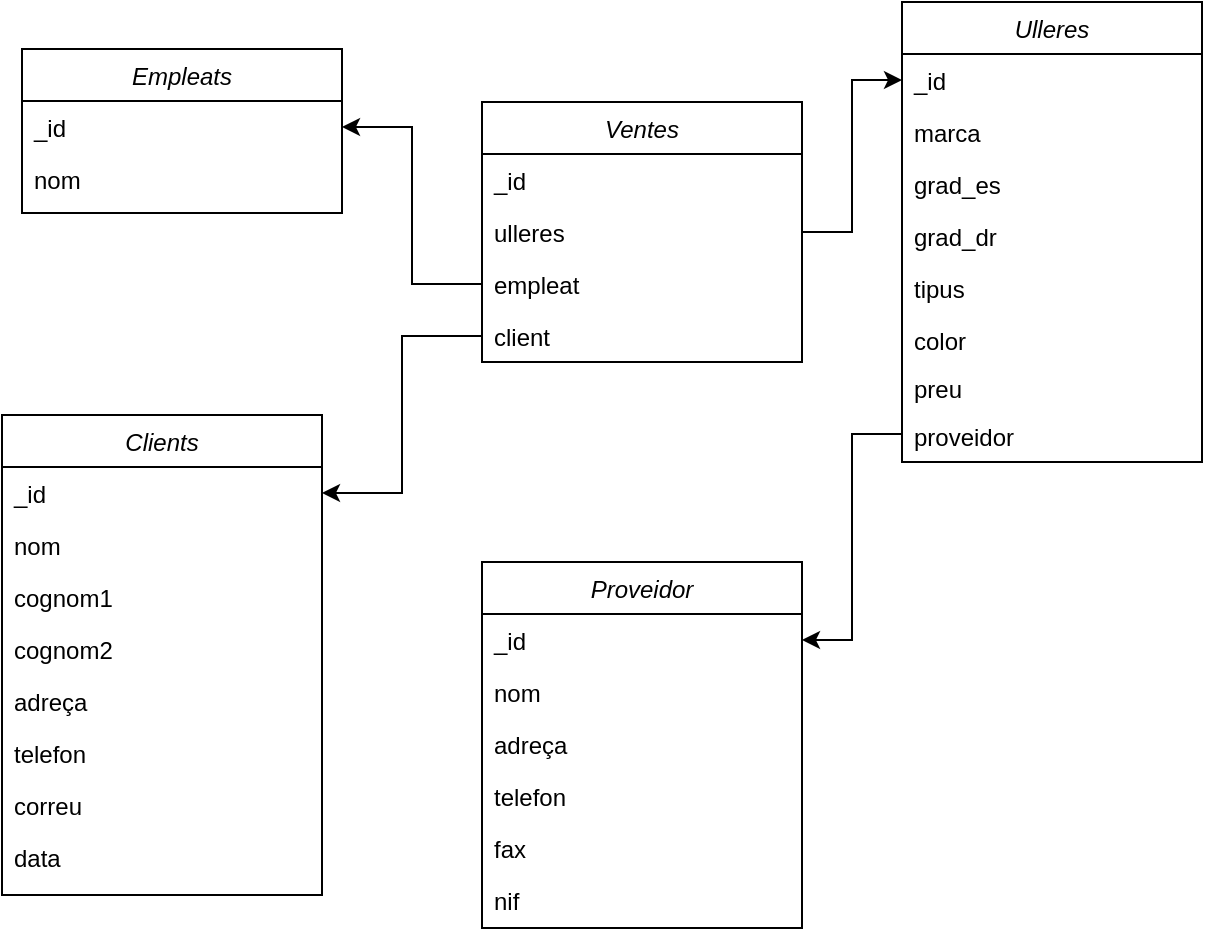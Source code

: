 <mxfile version="21.3.0" type="device">
  <diagram id="C5RBs43oDa-KdzZeNtuy" name="Page-1">
    <mxGraphModel dx="1434" dy="731" grid="1" gridSize="10" guides="1" tooltips="1" connect="1" arrows="1" fold="1" page="1" pageScale="1" pageWidth="827" pageHeight="1169" math="0" shadow="0">
      <root>
        <mxCell id="WIyWlLk6GJQsqaUBKTNV-0" />
        <mxCell id="WIyWlLk6GJQsqaUBKTNV-1" parent="WIyWlLk6GJQsqaUBKTNV-0" />
        <mxCell id="zkfFHV4jXpPFQw0GAbJ--0" value="Clients" style="swimlane;fontStyle=2;align=center;verticalAlign=top;childLayout=stackLayout;horizontal=1;startSize=26;horizontalStack=0;resizeParent=1;resizeLast=0;collapsible=1;marginBottom=0;rounded=0;shadow=0;strokeWidth=1;" parent="WIyWlLk6GJQsqaUBKTNV-1" vertex="1">
          <mxGeometry x="30" y="256.5" width="160" height="240" as="geometry">
            <mxRectangle x="230" y="140" width="160" height="26" as="alternateBounds" />
          </mxGeometry>
        </mxCell>
        <mxCell id="zkfFHV4jXpPFQw0GAbJ--2" value="_id" style="text;align=left;verticalAlign=top;spacingLeft=4;spacingRight=4;overflow=hidden;rotatable=0;points=[[0,0.5],[1,0.5]];portConstraint=eastwest;rounded=0;shadow=0;html=0;" parent="zkfFHV4jXpPFQw0GAbJ--0" vertex="1">
          <mxGeometry y="26" width="160" height="26" as="geometry" />
        </mxCell>
        <mxCell id="zkfFHV4jXpPFQw0GAbJ--3" value="nom" style="text;align=left;verticalAlign=top;spacingLeft=4;spacingRight=4;overflow=hidden;rotatable=0;points=[[0,0.5],[1,0.5]];portConstraint=eastwest;rounded=0;shadow=0;html=0;" parent="zkfFHV4jXpPFQw0GAbJ--0" vertex="1">
          <mxGeometry y="52" width="160" height="26" as="geometry" />
        </mxCell>
        <mxCell id="zkfFHV4jXpPFQw0GAbJ--5" value="cognom1&#xa;" style="text;align=left;verticalAlign=top;spacingLeft=4;spacingRight=4;overflow=hidden;rotatable=0;points=[[0,0.5],[1,0.5]];portConstraint=eastwest;" parent="zkfFHV4jXpPFQw0GAbJ--0" vertex="1">
          <mxGeometry y="78" width="160" height="26" as="geometry" />
        </mxCell>
        <mxCell id="mEtaMYhoeoaHnywHHuiY-3" value="cognom2&#xa;" style="text;align=left;verticalAlign=top;spacingLeft=4;spacingRight=4;overflow=hidden;rotatable=0;points=[[0,0.5],[1,0.5]];portConstraint=eastwest;" parent="zkfFHV4jXpPFQw0GAbJ--0" vertex="1">
          <mxGeometry y="104" width="160" height="26" as="geometry" />
        </mxCell>
        <mxCell id="mEtaMYhoeoaHnywHHuiY-4" value="adreça" style="text;align=left;verticalAlign=top;spacingLeft=4;spacingRight=4;overflow=hidden;rotatable=0;points=[[0,0.5],[1,0.5]];portConstraint=eastwest;" parent="zkfFHV4jXpPFQw0GAbJ--0" vertex="1">
          <mxGeometry y="130" width="160" height="26" as="geometry" />
        </mxCell>
        <mxCell id="mEtaMYhoeoaHnywHHuiY-5" value="telefon" style="text;align=left;verticalAlign=top;spacingLeft=4;spacingRight=4;overflow=hidden;rotatable=0;points=[[0,0.5],[1,0.5]];portConstraint=eastwest;" parent="zkfFHV4jXpPFQw0GAbJ--0" vertex="1">
          <mxGeometry y="156" width="160" height="26" as="geometry" />
        </mxCell>
        <mxCell id="mEtaMYhoeoaHnywHHuiY-6" value="correu" style="text;align=left;verticalAlign=top;spacingLeft=4;spacingRight=4;overflow=hidden;rotatable=0;points=[[0,0.5],[1,0.5]];portConstraint=eastwest;" parent="zkfFHV4jXpPFQw0GAbJ--0" vertex="1">
          <mxGeometry y="182" width="160" height="26" as="geometry" />
        </mxCell>
        <mxCell id="mEtaMYhoeoaHnywHHuiY-7" value="data" style="text;align=left;verticalAlign=top;spacingLeft=4;spacingRight=4;overflow=hidden;rotatable=0;points=[[0,0.5],[1,0.5]];portConstraint=eastwest;" parent="zkfFHV4jXpPFQw0GAbJ--0" vertex="1">
          <mxGeometry y="208" width="160" height="26" as="geometry" />
        </mxCell>
        <mxCell id="mEtaMYhoeoaHnywHHuiY-9" value="Empleats" style="swimlane;fontStyle=2;align=center;verticalAlign=top;childLayout=stackLayout;horizontal=1;startSize=26;horizontalStack=0;resizeParent=1;resizeLast=0;collapsible=1;marginBottom=0;rounded=0;shadow=0;strokeWidth=1;" parent="WIyWlLk6GJQsqaUBKTNV-1" vertex="1">
          <mxGeometry x="40" y="73.5" width="160" height="82" as="geometry">
            <mxRectangle x="230" y="140" width="160" height="26" as="alternateBounds" />
          </mxGeometry>
        </mxCell>
        <mxCell id="mEtaMYhoeoaHnywHHuiY-10" value="_id" style="text;align=left;verticalAlign=top;spacingLeft=4;spacingRight=4;overflow=hidden;rotatable=0;points=[[0,0.5],[1,0.5]];portConstraint=eastwest;rounded=0;shadow=0;html=0;" parent="mEtaMYhoeoaHnywHHuiY-9" vertex="1">
          <mxGeometry y="26" width="160" height="26" as="geometry" />
        </mxCell>
        <mxCell id="mEtaMYhoeoaHnywHHuiY-11" value="nom" style="text;align=left;verticalAlign=top;spacingLeft=4;spacingRight=4;overflow=hidden;rotatable=0;points=[[0,0.5],[1,0.5]];portConstraint=eastwest;rounded=0;shadow=0;html=0;" parent="mEtaMYhoeoaHnywHHuiY-9" vertex="1">
          <mxGeometry y="52" width="160" height="26" as="geometry" />
        </mxCell>
        <mxCell id="mEtaMYhoeoaHnywHHuiY-30" value="Ulleres" style="swimlane;fontStyle=2;align=center;verticalAlign=top;childLayout=stackLayout;horizontal=1;startSize=26;horizontalStack=0;resizeParent=1;resizeLast=0;collapsible=1;marginBottom=0;rounded=0;shadow=0;strokeWidth=1;" parent="WIyWlLk6GJQsqaUBKTNV-1" vertex="1">
          <mxGeometry x="480" y="50" width="150" height="230" as="geometry">
            <mxRectangle x="230" y="140" width="160" height="26" as="alternateBounds" />
          </mxGeometry>
        </mxCell>
        <mxCell id="mEtaMYhoeoaHnywHHuiY-31" value="_id" style="text;align=left;verticalAlign=top;spacingLeft=4;spacingRight=4;overflow=hidden;rotatable=0;points=[[0,0.5],[1,0.5]];portConstraint=eastwest;rounded=0;shadow=0;html=0;" parent="mEtaMYhoeoaHnywHHuiY-30" vertex="1">
          <mxGeometry y="26" width="150" height="26" as="geometry" />
        </mxCell>
        <mxCell id="mEtaMYhoeoaHnywHHuiY-32" value="marca" style="text;align=left;verticalAlign=top;spacingLeft=4;spacingRight=4;overflow=hidden;rotatable=0;points=[[0,0.5],[1,0.5]];portConstraint=eastwest;rounded=0;shadow=0;html=0;" parent="mEtaMYhoeoaHnywHHuiY-30" vertex="1">
          <mxGeometry y="52" width="150" height="26" as="geometry" />
        </mxCell>
        <mxCell id="mEtaMYhoeoaHnywHHuiY-33" value="grad_es" style="text;align=left;verticalAlign=top;spacingLeft=4;spacingRight=4;overflow=hidden;rotatable=0;points=[[0,0.5],[1,0.5]];portConstraint=eastwest;" parent="mEtaMYhoeoaHnywHHuiY-30" vertex="1">
          <mxGeometry y="78" width="150" height="26" as="geometry" />
        </mxCell>
        <mxCell id="mEtaMYhoeoaHnywHHuiY-34" value="grad_dr" style="text;align=left;verticalAlign=top;spacingLeft=4;spacingRight=4;overflow=hidden;rotatable=0;points=[[0,0.5],[1,0.5]];portConstraint=eastwest;" parent="mEtaMYhoeoaHnywHHuiY-30" vertex="1">
          <mxGeometry y="104" width="150" height="26" as="geometry" />
        </mxCell>
        <mxCell id="mEtaMYhoeoaHnywHHuiY-35" value="tipus" style="text;align=left;verticalAlign=top;spacingLeft=4;spacingRight=4;overflow=hidden;rotatable=0;points=[[0,0.5],[1,0.5]];portConstraint=eastwest;" parent="mEtaMYhoeoaHnywHHuiY-30" vertex="1">
          <mxGeometry y="130" width="150" height="26" as="geometry" />
        </mxCell>
        <mxCell id="mEtaMYhoeoaHnywHHuiY-36" value="color" style="text;align=left;verticalAlign=top;spacingLeft=4;spacingRight=4;overflow=hidden;rotatable=0;points=[[0,0.5],[1,0.5]];portConstraint=eastwest;" parent="mEtaMYhoeoaHnywHHuiY-30" vertex="1">
          <mxGeometry y="156" width="150" height="24" as="geometry" />
        </mxCell>
        <mxCell id="mEtaMYhoeoaHnywHHuiY-37" value="preu" style="text;align=left;verticalAlign=top;spacingLeft=4;spacingRight=4;overflow=hidden;rotatable=0;points=[[0,0.5],[1,0.5]];portConstraint=eastwest;" parent="mEtaMYhoeoaHnywHHuiY-30" vertex="1">
          <mxGeometry y="180" width="150" height="24" as="geometry" />
        </mxCell>
        <mxCell id="mEtaMYhoeoaHnywHHuiY-38" value="proveidor" style="text;align=left;verticalAlign=top;spacingLeft=4;spacingRight=4;overflow=hidden;rotatable=0;points=[[0,0.5],[1,0.5]];portConstraint=eastwest;" parent="mEtaMYhoeoaHnywHHuiY-30" vertex="1">
          <mxGeometry y="204" width="150" height="24" as="geometry" />
        </mxCell>
        <mxCell id="mEtaMYhoeoaHnywHHuiY-41" value="Proveidor" style="swimlane;fontStyle=2;align=center;verticalAlign=top;childLayout=stackLayout;horizontal=1;startSize=26;horizontalStack=0;resizeParent=1;resizeLast=0;collapsible=1;marginBottom=0;rounded=0;shadow=0;strokeWidth=1;" parent="WIyWlLk6GJQsqaUBKTNV-1" vertex="1">
          <mxGeometry x="270" y="330" width="160" height="183" as="geometry">
            <mxRectangle x="230" y="140" width="160" height="26" as="alternateBounds" />
          </mxGeometry>
        </mxCell>
        <mxCell id="mEtaMYhoeoaHnywHHuiY-42" value="_id" style="text;align=left;verticalAlign=top;spacingLeft=4;spacingRight=4;overflow=hidden;rotatable=0;points=[[0,0.5],[1,0.5]];portConstraint=eastwest;rounded=0;shadow=0;html=0;" parent="mEtaMYhoeoaHnywHHuiY-41" vertex="1">
          <mxGeometry y="26" width="160" height="26" as="geometry" />
        </mxCell>
        <mxCell id="mEtaMYhoeoaHnywHHuiY-43" value="nom" style="text;align=left;verticalAlign=top;spacingLeft=4;spacingRight=4;overflow=hidden;rotatable=0;points=[[0,0.5],[1,0.5]];portConstraint=eastwest;rounded=0;shadow=0;html=0;" parent="mEtaMYhoeoaHnywHHuiY-41" vertex="1">
          <mxGeometry y="52" width="160" height="26" as="geometry" />
        </mxCell>
        <mxCell id="mEtaMYhoeoaHnywHHuiY-44" value="adreça" style="text;align=left;verticalAlign=top;spacingLeft=4;spacingRight=4;overflow=hidden;rotatable=0;points=[[0,0.5],[1,0.5]];portConstraint=eastwest;" parent="mEtaMYhoeoaHnywHHuiY-41" vertex="1">
          <mxGeometry y="78" width="160" height="26" as="geometry" />
        </mxCell>
        <mxCell id="mEtaMYhoeoaHnywHHuiY-45" value="telefon" style="text;align=left;verticalAlign=top;spacingLeft=4;spacingRight=4;overflow=hidden;rotatable=0;points=[[0,0.5],[1,0.5]];portConstraint=eastwest;" parent="mEtaMYhoeoaHnywHHuiY-41" vertex="1">
          <mxGeometry y="104" width="160" height="26" as="geometry" />
        </mxCell>
        <mxCell id="mEtaMYhoeoaHnywHHuiY-46" value="fax" style="text;align=left;verticalAlign=top;spacingLeft=4;spacingRight=4;overflow=hidden;rotatable=0;points=[[0,0.5],[1,0.5]];portConstraint=eastwest;" parent="mEtaMYhoeoaHnywHHuiY-41" vertex="1">
          <mxGeometry y="130" width="160" height="26" as="geometry" />
        </mxCell>
        <mxCell id="mEtaMYhoeoaHnywHHuiY-47" value="nif" style="text;align=left;verticalAlign=top;spacingLeft=4;spacingRight=4;overflow=hidden;rotatable=0;points=[[0,0.5],[1,0.5]];portConstraint=eastwest;" parent="mEtaMYhoeoaHnywHHuiY-41" vertex="1">
          <mxGeometry y="156" width="160" height="26" as="geometry" />
        </mxCell>
        <mxCell id="mEtaMYhoeoaHnywHHuiY-49" value="Ventes" style="swimlane;fontStyle=2;align=center;verticalAlign=top;childLayout=stackLayout;horizontal=1;startSize=26;horizontalStack=0;resizeParent=1;resizeLast=0;collapsible=1;marginBottom=0;rounded=0;shadow=0;strokeWidth=1;" parent="WIyWlLk6GJQsqaUBKTNV-1" vertex="1">
          <mxGeometry x="270" y="100" width="160" height="130" as="geometry">
            <mxRectangle x="230" y="140" width="160" height="26" as="alternateBounds" />
          </mxGeometry>
        </mxCell>
        <mxCell id="mEtaMYhoeoaHnywHHuiY-50" value="_id" style="text;align=left;verticalAlign=top;spacingLeft=4;spacingRight=4;overflow=hidden;rotatable=0;points=[[0,0.5],[1,0.5]];portConstraint=eastwest;rounded=0;shadow=0;html=0;" parent="mEtaMYhoeoaHnywHHuiY-49" vertex="1">
          <mxGeometry y="26" width="160" height="26" as="geometry" />
        </mxCell>
        <mxCell id="mEtaMYhoeoaHnywHHuiY-51" value="ulleres" style="text;align=left;verticalAlign=top;spacingLeft=4;spacingRight=4;overflow=hidden;rotatable=0;points=[[0,0.5],[1,0.5]];portConstraint=eastwest;rounded=0;shadow=0;html=0;" parent="mEtaMYhoeoaHnywHHuiY-49" vertex="1">
          <mxGeometry y="52" width="160" height="26" as="geometry" />
        </mxCell>
        <mxCell id="mEtaMYhoeoaHnywHHuiY-52" value="empleat" style="text;align=left;verticalAlign=top;spacingLeft=4;spacingRight=4;overflow=hidden;rotatable=0;points=[[0,0.5],[1,0.5]];portConstraint=eastwest;" parent="mEtaMYhoeoaHnywHHuiY-49" vertex="1">
          <mxGeometry y="78" width="160" height="26" as="geometry" />
        </mxCell>
        <mxCell id="mEtaMYhoeoaHnywHHuiY-53" value="client" style="text;align=left;verticalAlign=top;spacingLeft=4;spacingRight=4;overflow=hidden;rotatable=0;points=[[0,0.5],[1,0.5]];portConstraint=eastwest;" parent="mEtaMYhoeoaHnywHHuiY-49" vertex="1">
          <mxGeometry y="104" width="160" height="26" as="geometry" />
        </mxCell>
        <mxCell id="mEtaMYhoeoaHnywHHuiY-58" style="edgeStyle=orthogonalEdgeStyle;rounded=0;orthogonalLoop=1;jettySize=auto;html=1;entryX=1;entryY=0.5;entryDx=0;entryDy=0;" parent="WIyWlLk6GJQsqaUBKTNV-1" source="mEtaMYhoeoaHnywHHuiY-53" target="zkfFHV4jXpPFQw0GAbJ--2" edge="1">
          <mxGeometry relative="1" as="geometry" />
        </mxCell>
        <mxCell id="mEtaMYhoeoaHnywHHuiY-59" style="edgeStyle=orthogonalEdgeStyle;rounded=0;orthogonalLoop=1;jettySize=auto;html=1;exitX=0;exitY=0.5;exitDx=0;exitDy=0;entryX=1;entryY=0.5;entryDx=0;entryDy=0;" parent="WIyWlLk6GJQsqaUBKTNV-1" source="mEtaMYhoeoaHnywHHuiY-52" target="mEtaMYhoeoaHnywHHuiY-10" edge="1">
          <mxGeometry relative="1" as="geometry" />
        </mxCell>
        <mxCell id="mEtaMYhoeoaHnywHHuiY-60" style="edgeStyle=orthogonalEdgeStyle;rounded=0;orthogonalLoop=1;jettySize=auto;html=1;exitX=1;exitY=0.5;exitDx=0;exitDy=0;entryX=0;entryY=0.5;entryDx=0;entryDy=0;" parent="WIyWlLk6GJQsqaUBKTNV-1" source="mEtaMYhoeoaHnywHHuiY-51" target="mEtaMYhoeoaHnywHHuiY-31" edge="1">
          <mxGeometry relative="1" as="geometry" />
        </mxCell>
        <mxCell id="mEtaMYhoeoaHnywHHuiY-61" style="edgeStyle=orthogonalEdgeStyle;rounded=0;orthogonalLoop=1;jettySize=auto;html=1;entryX=1;entryY=0.5;entryDx=0;entryDy=0;" parent="WIyWlLk6GJQsqaUBKTNV-1" source="mEtaMYhoeoaHnywHHuiY-38" target="mEtaMYhoeoaHnywHHuiY-42" edge="1">
          <mxGeometry relative="1" as="geometry" />
        </mxCell>
      </root>
    </mxGraphModel>
  </diagram>
</mxfile>
